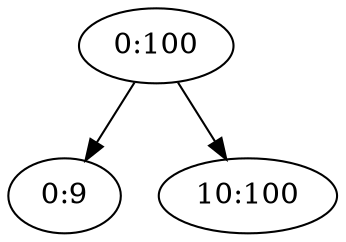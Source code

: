 digraph "r2-i10:100" {

/* Nodes */

N_0_100[label="0:100"];
N_0_9[label="0:9"];
N_10_100[label="10:100"];

/* Edges */

N_0_100 -> N_0_9;
N_0_100 -> N_10_100;
}
